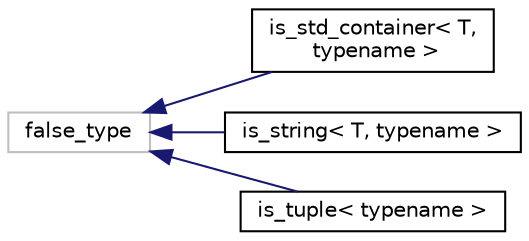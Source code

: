digraph "Graphical Class Hierarchy"
{
 // LATEX_PDF_SIZE
  edge [fontname="Helvetica",fontsize="10",labelfontname="Helvetica",labelfontsize="10"];
  node [fontname="Helvetica",fontsize="10",shape=record];
  rankdir="LR";
  Node5 [label="false_type",height=0.2,width=0.4,color="grey75", fillcolor="white", style="filled",tooltip=" "];
  Node5 -> Node0 [dir="back",color="midnightblue",fontsize="10",style="solid",fontname="Helvetica"];
  Node0 [label="is_std_container\< T,\l typename \>",height=0.2,width=0.4,color="black", fillcolor="white", style="filled",URL="$structis__std__container.html",tooltip=" "];
  Node5 -> Node7 [dir="back",color="midnightblue",fontsize="10",style="solid",fontname="Helvetica"];
  Node7 [label="is_string\< T, typename \>",height=0.2,width=0.4,color="black", fillcolor="white", style="filled",URL="$structis__string.html",tooltip=" "];
  Node5 -> Node8 [dir="back",color="midnightblue",fontsize="10",style="solid",fontname="Helvetica"];
  Node8 [label="is_tuple\< typename \>",height=0.2,width=0.4,color="black", fillcolor="white", style="filled",URL="$structis__tuple.html",tooltip=" "];
}
